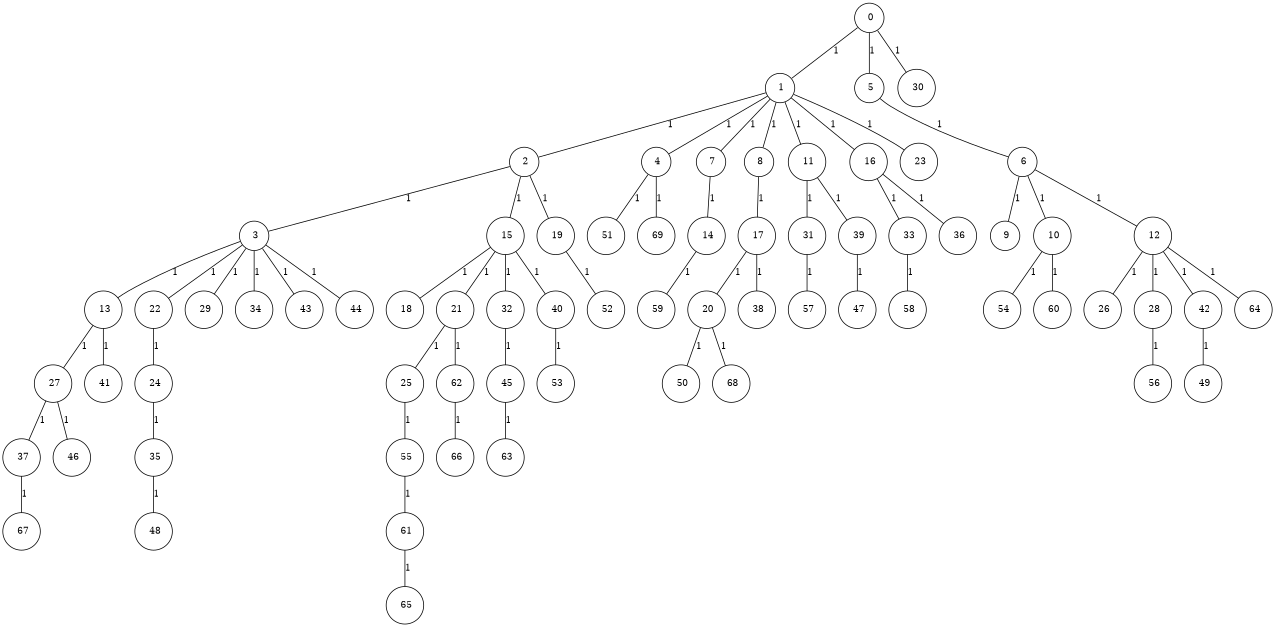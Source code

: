 graph G {
size="8.5,11;"
ratio = "expand;"
fixedsize="true;"
overlap="scale;"
node[shape=circle,width=.12,hight=.12,fontsize=12]
edge[fontsize=12]

0[label=" 0" color=black, pos="2.0817827,0.81282146!"];
1[label=" 1" color=black, pos="1.8786436,1.9889722!"];
2[label=" 2" color=black, pos="1.1609816,1.741167!"];
3[label=" 3" color=black, pos="0.89870864,0.085831055!"];
4[label=" 4" color=black, pos="1.0373466,2.2666199!"];
5[label=" 5" color=black, pos="0.39869755,0.27885921!"];
6[label=" 6" color=black, pos="1.2064212,2.6219903!"];
7[label=" 7" color=black, pos="1.1579494,1.8342116!"];
8[label=" 8" color=black, pos="2.2206728,1.0801656!"];
9[label=" 9" color=black, pos="1.3914053,0.95436764!"];
10[label=" 10" color=black, pos="1.0397475,1.4690354!"];
11[label=" 11" color=black, pos="1.1848331,2.79929!"];
12[label=" 12" color=black, pos="1.3298915,0.2480328!"];
13[label=" 13" color=black, pos="1.7357672,0.85080604!"];
14[label=" 14" color=black, pos="1.9508733,0.73317753!"];
15[label=" 15" color=black, pos="2.4915707,0.34855481!"];
16[label=" 16" color=black, pos="2.2144221,1.81156!"];
17[label=" 17" color=black, pos="2.4978582,1.1582142!"];
18[label=" 18" color=black, pos="2.4614623,0.47606182!"];
19[label=" 19" color=black, pos="1.182116,2.8684752!"];
20[label=" 20" color=black, pos="2.3412617,2.2405966!"];
21[label=" 21" color=black, pos="1.6434,2.0192173!"];
22[label=" 22" color=black, pos="0.56419906,1.703096!"];
23[label=" 23" color=black, pos="2.3197839,2.7680133!"];
24[label=" 24" color=black, pos="1.4803712,2.1400334!"];
25[label=" 25" color=black, pos="1.3455009,0.5158351!"];
26[label=" 26" color=black, pos="2.9254971,2.4532586!"];
27[label=" 27" color=black, pos="0.26724873,1.6196207!"];
28[label=" 28" color=black, pos="1.4382418,1.6855392!"];
29[label=" 29" color=black, pos="0.95162004,1.675915!"];
30[label=" 30" color=black, pos="1.4571514,1.5715889!"];
31[label=" 31" color=black, pos="1.4306619,2.3111414!"];
32[label=" 32" color=black, pos="0.91917552,0.88926249!"];
33[label=" 33" color=black, pos="1.7494223,2.0716397!"];
34[label=" 34" color=black, pos="0.39699452,1.7825326!"];
35[label=" 35" color=black, pos="1.8466321,1.2727536!"];
36[label=" 36" color=black, pos="1.2623707,2.3665156!"];
37[label=" 37" color=black, pos="1.6630494,2.7298099!"];
38[label=" 38" color=black, pos="0.42144172,2.8971362!"];
39[label=" 39" color=black, pos="0.64100093,2.7631367!"];
40[label=" 40" color=black, pos="2.6594523,0.82485291!"];
41[label=" 41" color=black, pos="1.0574968,1.083794!"];
42[label=" 42" color=black, pos="0.4213909,1.1187345!"];
43[label=" 43" color=black, pos="0.26848001,0.55289689!"];
44[label=" 44" color=black, pos="1.349781,0.74484149!"];
45[label=" 45" color=black, pos="0.96184317,2.1330313!"];
46[label=" 46" color=black, pos="0.77605007,0.23538848!"];
47[label=" 47" color=black, pos="2.238445,2.9772274!"];
48[label=" 48" color=black, pos="0.65092431,2.3067718!"];
49[label=" 49" color=black, pos="1.6985729,2.1629123!"];
50[label=" 50" color=black, pos="1.2568925,2.3879868!"];
51[label=" 51" color=black, pos="2.673135,2.0562232!"];
52[label=" 52" color=black, pos="0.86029624,2.0357464!"];
53[label=" 53" color=black, pos="1.2757161,0.2054243!"];
54[label=" 54" color=black, pos="0.19894515,2.4688171!"];
55[label=" 55" color=black, pos="0.43933792,1.3352874!"];
56[label=" 56" color=black, pos="0.24812493,0.79868331!"];
57[label=" 57" color=black, pos="1.032625,2.0666617!"];
58[label=" 58" color=black, pos="1.2432425,2.81489!"];
59[label=" 59" color=black, pos="1.3955323,2.9392935!"];
60[label=" 60" color=black, pos="0.67217799,1.0779679!"];
61[label=" 61" color=black, pos="2.1438177,0.99966019!"];
62[label=" 62" color=black, pos="2.724205,1.780153!"];
63[label=" 63" color=black, pos="0.9145219,2.2538052!"];
64[label=" 64" color=black, pos="1.7574995,0.1093447!"];
65[label=" 65" color=black, pos="1.0140841,1.079642!"];
66[label=" 66" color=black, pos="1.6306549,0.17370417!"];
67[label=" 67" color=black, pos="0.76564532,1.2820157!"];
68[label=" 68" color=black, pos="1.0880377,0.38571737!"];
69[label=" 69" color=black, pos="2.6433759,1.5746182!"];
0--1[label="1"]
0--5[label="1"]
0--30[label="1"]
1--2[label="1"]
1--4[label="1"]
1--7[label="1"]
1--8[label="1"]
1--11[label="1"]
1--16[label="1"]
1--23[label="1"]
2--3[label="1"]
2--15[label="1"]
2--19[label="1"]
3--13[label="1"]
3--22[label="1"]
3--29[label="1"]
3--34[label="1"]
3--43[label="1"]
3--44[label="1"]
4--51[label="1"]
4--69[label="1"]
5--6[label="1"]
6--9[label="1"]
6--10[label="1"]
6--12[label="1"]
7--14[label="1"]
8--17[label="1"]
10--54[label="1"]
10--60[label="1"]
11--31[label="1"]
11--39[label="1"]
12--26[label="1"]
12--28[label="1"]
12--42[label="1"]
12--64[label="1"]
13--27[label="1"]
13--41[label="1"]
14--59[label="1"]
15--18[label="1"]
15--21[label="1"]
15--32[label="1"]
15--40[label="1"]
16--33[label="1"]
16--36[label="1"]
17--20[label="1"]
17--38[label="1"]
19--52[label="1"]
20--50[label="1"]
20--68[label="1"]
21--25[label="1"]
21--62[label="1"]
22--24[label="1"]
24--35[label="1"]
25--55[label="1"]
27--37[label="1"]
27--46[label="1"]
28--56[label="1"]
31--57[label="1"]
32--45[label="1"]
33--58[label="1"]
35--48[label="1"]
37--67[label="1"]
39--47[label="1"]
40--53[label="1"]
42--49[label="1"]
45--63[label="1"]
55--61[label="1"]
61--65[label="1"]
62--66[label="1"]

}
